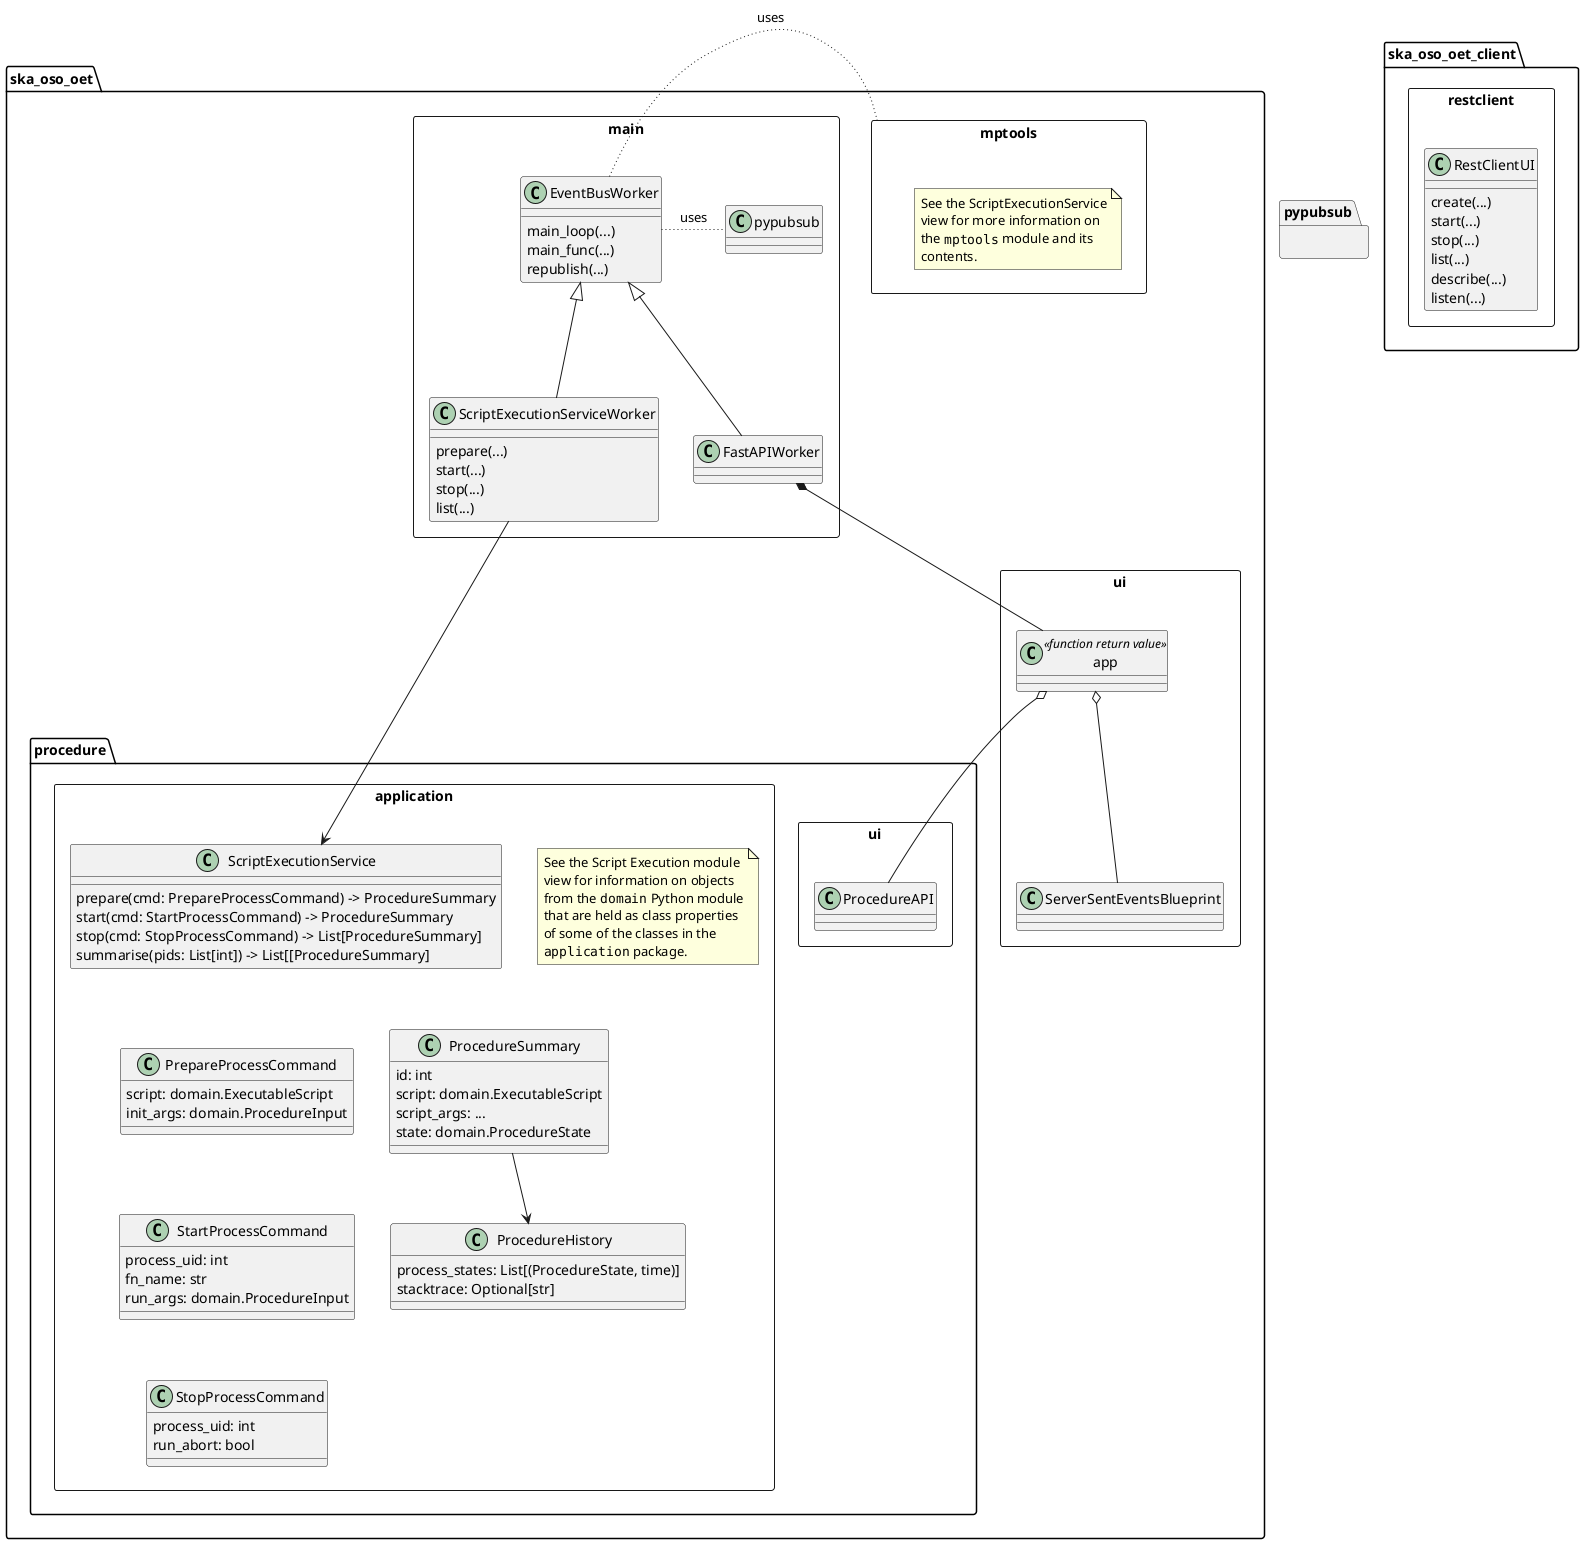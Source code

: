 @startuml
'https://plantuml.com/class-diagram

package ska_oso_oet_client {
    package restclient <<Rectangle>> {
        class RestClientUI {
            create(...)
            start(...)
            stop(...)
            list(...)
            describe(...)
            listen(...)
        }
    }
}

package ska_oso_oet {

    package mptools <<Rectangle>> {
        note as mptools_note
        See the ScriptExecutionService
        view for more information on
        the ""mptools"" module and its
        contents.
        end note
    }

    package main <<Rectangle>> {
        class ScriptExecutionServiceWorker {
            prepare(...)
            start(...)
            stop(...)
            list(...)
        }

        class FastAPIWorker

        class EventBusWorker {
            main_loop(...)
            main_func(...)
            republish(...)
        }

        ScriptExecutionServiceWorker -up-|> EventBusWorker
        FastAPIWorker -up-|> EventBusWorker
        EventBusWorker -right[dotted]- mptools: uses
        EventBusWorker -right[dotted]- pypubsub: uses
    }

    package ui <<Rectangle>> {
        class app <<function return value>> {
        }

        class ServerSentEventsBlueprint

        app o-- ServerSentEventsBlueprint
    }

    package procedure {

        package ui as procedure_ui <<Rectangle>> {
            class ProcedureAPI
        }
        app o-- ProcedureAPI

        package application <<Rectangle>> {

            note as N1
            See the Script Execution module
            view for information on objects
            from the ""domain"" Python module
            that are held as class properties
            of some of the classes in the
            ""application"" package.
            end note

            class ScriptExecutionService {
                prepare(cmd: PrepareProcessCommand) -> ProcedureSummary
                start(cmd: StartProcessCommand) -> ProcedureSummary
                stop(cmd: StopProcessCommand) -> List[ProcedureSummary]
                summarise(pids: List[int]) -> List[[ProcedureSummary]
            }

            class ProcedureSummary {
                id: int
                script: domain.ExecutableScript
                script_args: ...
                state: domain.ProcedureState
            }

            class ProcedureHistory {
                {field} process_states: List[(ProcedureState, time)]
                stacktrace: Optional[str]
            }
            ProcedureSummary --> ProcedureHistory

            together {
            class PrepareProcessCommand {
                script: domain.ExecutableScript
                init_args: domain.ProcedureInput
            }

            class StartProcessCommand {
                process_uid: int
                fn_name: str
                run_args: domain.ProcedureInput
            }

            class StopProcessCommand {
                process_uid: int
                run_abort: bool
            }
            }
            PrepareProcessCommand -[hidden]- StartProcessCommand
            StartProcessCommand -[hidden]- StopProcessCommand
        }
        FastAPIWorker *-- app
        ScriptExecutionServiceWorker --> ScriptExecutionService
    }

}


package pypubsub {
}

'main -down[hidden]--> application
'restserver -left[hidden]--> application
'FastAPIWorker -down[hidden]--> restserver
ScriptExecutionService -down[hidden]- ProcedureSummary
ScriptExecutionService -down[hidden]- PrepareProcessCommand
PrepareProcessCommand -right[hidden]- ProcedureSummary

@enduml
